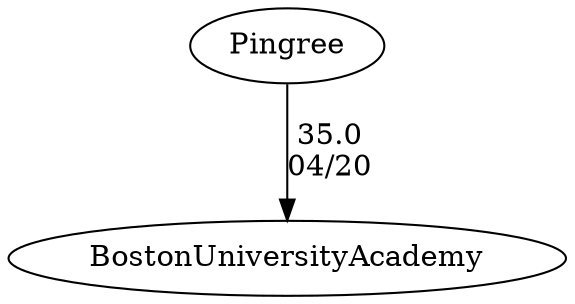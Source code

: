 digraph boys1foursPingree {BostonUniversityAcademy [URL="boys1foursPingreeBostonUniversityAcademy.html"];Pingree [URL="boys1foursPingreePingree.html"];Pingree -> BostonUniversityAcademy[label="35.0
04/20", weight="65", tooltip="NEIRA Boys Fours,Pingree School, Boston University Academy			
Distance: 1500 meters
None", URL="https://www.row2k.com/results/resultspage.cfm?UID=23CC2067AD3F4FF2DCAAB53A534BC81E&cat=1", random="random"]}